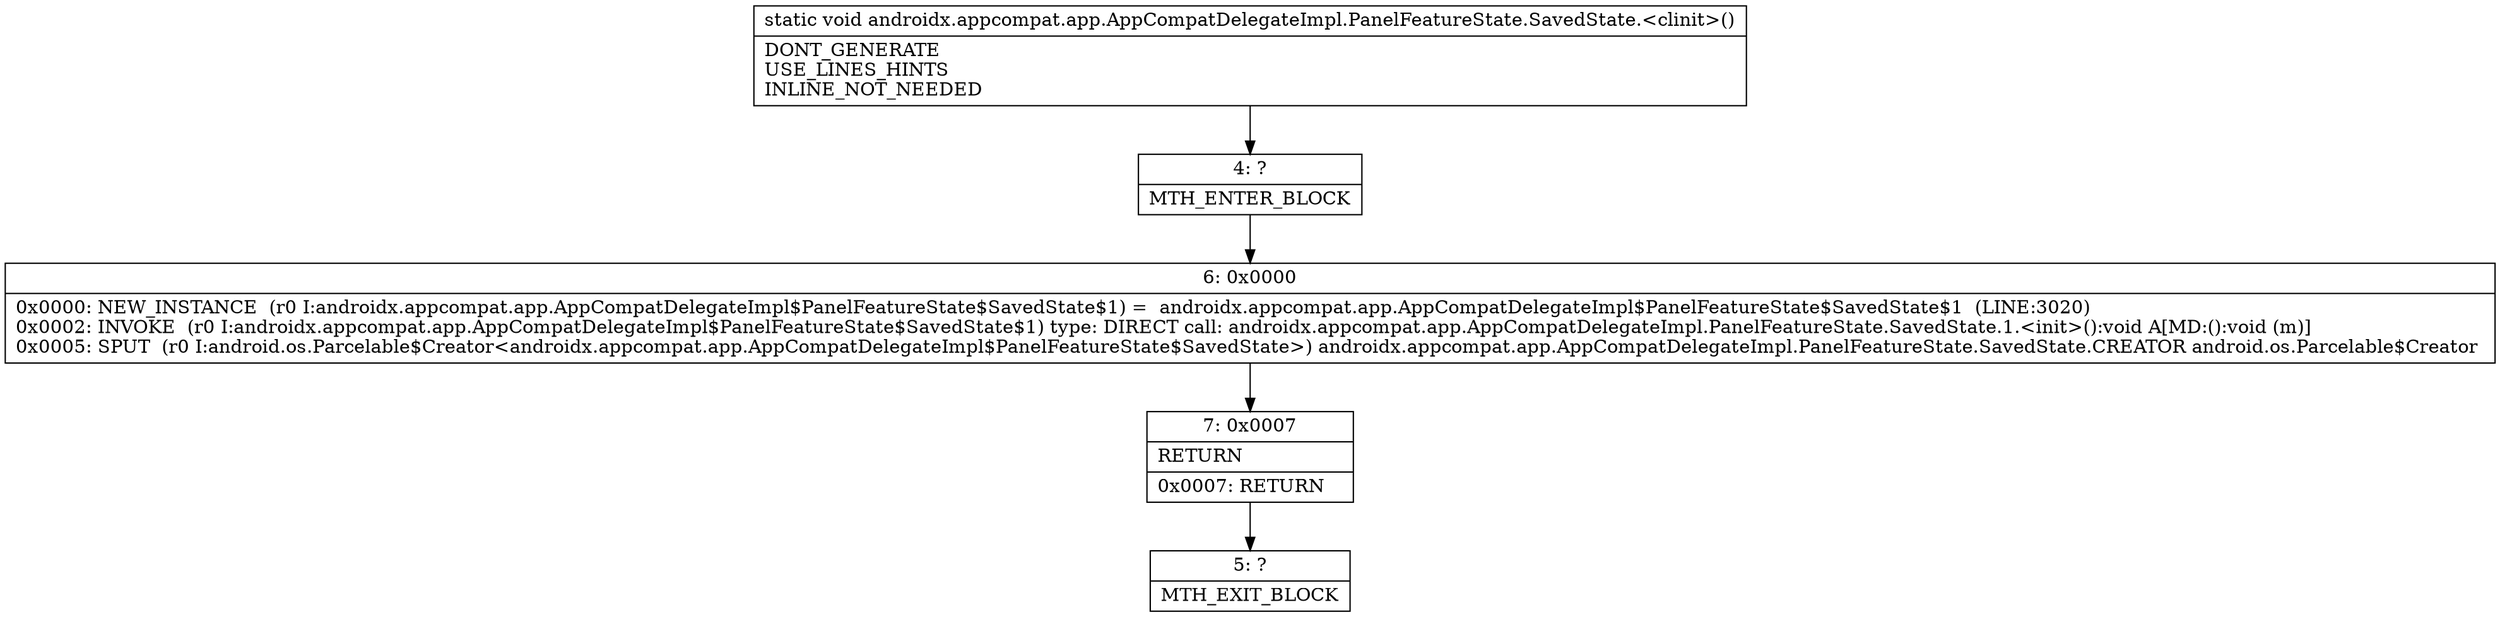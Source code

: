 digraph "CFG forandroidx.appcompat.app.AppCompatDelegateImpl.PanelFeatureState.SavedState.\<clinit\>()V" {
Node_4 [shape=record,label="{4\:\ ?|MTH_ENTER_BLOCK\l}"];
Node_6 [shape=record,label="{6\:\ 0x0000|0x0000: NEW_INSTANCE  (r0 I:androidx.appcompat.app.AppCompatDelegateImpl$PanelFeatureState$SavedState$1) =  androidx.appcompat.app.AppCompatDelegateImpl$PanelFeatureState$SavedState$1  (LINE:3020)\l0x0002: INVOKE  (r0 I:androidx.appcompat.app.AppCompatDelegateImpl$PanelFeatureState$SavedState$1) type: DIRECT call: androidx.appcompat.app.AppCompatDelegateImpl.PanelFeatureState.SavedState.1.\<init\>():void A[MD:():void (m)]\l0x0005: SPUT  (r0 I:android.os.Parcelable$Creator\<androidx.appcompat.app.AppCompatDelegateImpl$PanelFeatureState$SavedState\>) androidx.appcompat.app.AppCompatDelegateImpl.PanelFeatureState.SavedState.CREATOR android.os.Parcelable$Creator \l}"];
Node_7 [shape=record,label="{7\:\ 0x0007|RETURN\l|0x0007: RETURN   \l}"];
Node_5 [shape=record,label="{5\:\ ?|MTH_EXIT_BLOCK\l}"];
MethodNode[shape=record,label="{static void androidx.appcompat.app.AppCompatDelegateImpl.PanelFeatureState.SavedState.\<clinit\>()  | DONT_GENERATE\lUSE_LINES_HINTS\lINLINE_NOT_NEEDED\l}"];
MethodNode -> Node_4;Node_4 -> Node_6;
Node_6 -> Node_7;
Node_7 -> Node_5;
}

